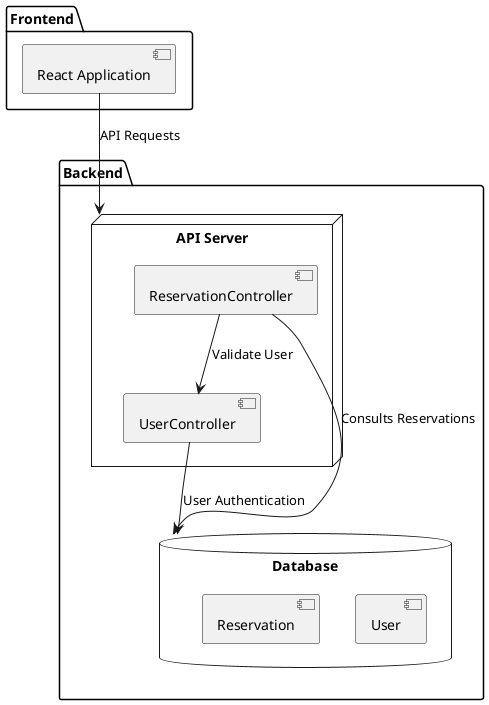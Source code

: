 @startuml
package "Frontend" {
  [React Application]
}

package "Backend" {
  node "API Server" {
    [ReservationController]
    [UserController]
  }
  
  database "Database" {
    [User]
    [Reservation]
  }
}

[React Application] --> [API Server] : API Requests
[ReservationController] --> [Database] : Consults Reservations
[UserController] --> [Database] : User Authentication

[ReservationController] --> [UserController] : Validate User
@enduml
